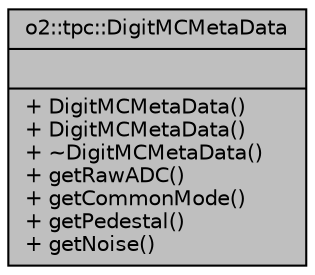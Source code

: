 digraph "o2::tpc::DigitMCMetaData"
{
 // INTERACTIVE_SVG=YES
  bgcolor="transparent";
  edge [fontname="Helvetica",fontsize="10",labelfontname="Helvetica",labelfontsize="10"];
  node [fontname="Helvetica",fontsize="10",shape=record];
  Node1 [label="{o2::tpc::DigitMCMetaData\n||+ DigitMCMetaData()\l+ DigitMCMetaData()\l+ ~DigitMCMetaData()\l+ getRawADC()\l+ getCommonMode()\l+ getPedestal()\l+ getNoise()\l}",height=0.2,width=0.4,color="black", fillcolor="grey75", style="filled", fontcolor="black"];
}
